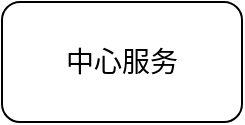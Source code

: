 <mxfile version="20.6.2" type="github">
  <diagram id="EAje2OFcdAcK1foghCkX" name="第 1 页">
    <mxGraphModel dx="2066" dy="1186" grid="1" gridSize="10" guides="1" tooltips="1" connect="1" arrows="1" fold="1" page="1" pageScale="1" pageWidth="1169" pageHeight="827" math="0" shadow="0">
      <root>
        <mxCell id="0" />
        <mxCell id="1" parent="0" />
        <mxCell id="PKGKYOZDPCL5Us0Ga7jF-1" value="&lt;font style=&quot;font-size: 14px;&quot;&gt;中心服务&lt;/font&gt;" style="rounded=1;whiteSpace=wrap;html=1;" vertex="1" parent="1">
          <mxGeometry x="440" y="320" width="120" height="60" as="geometry" />
        </mxCell>
      </root>
    </mxGraphModel>
  </diagram>
</mxfile>
